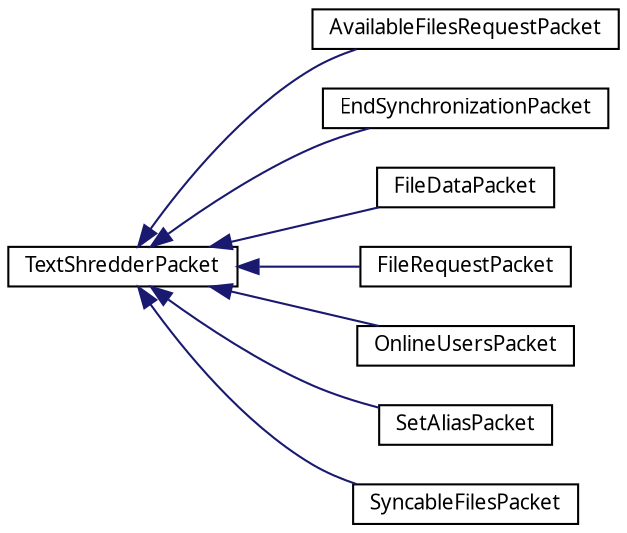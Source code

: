 digraph G
{
  edge [fontname="FreeSans.ttf",fontsize="10",labelfontname="FreeSans.ttf",labelfontsize="10"];
  node [fontname="FreeSans.ttf",fontsize="10",shape=record];
  rankdir=LR;
  Node1 [label="TextShredderPacket",height=0.2,width=0.4,color="black", fillcolor="white", style="filled",URL="$class_text_shredder_packet.html"];
  Node1 -> Node2 [dir=back,color="midnightblue",fontsize="10",style="solid",fontname="FreeSans.ttf"];
  Node2 [label="AvailableFilesRequestPacket",height=0.2,width=0.4,color="black", fillcolor="white", style="filled",URL="$class_available_files_request_packet.html"];
  Node1 -> Node3 [dir=back,color="midnightblue",fontsize="10",style="solid",fontname="FreeSans.ttf"];
  Node3 [label="EndSynchronizationPacket",height=0.2,width=0.4,color="black", fillcolor="white", style="filled",URL="$class_end_synchronization_packet.html"];
  Node1 -> Node4 [dir=back,color="midnightblue",fontsize="10",style="solid",fontname="FreeSans.ttf"];
  Node4 [label="FileDataPacket",height=0.2,width=0.4,color="black", fillcolor="white", style="filled",URL="$class_file_data_packet.html"];
  Node1 -> Node5 [dir=back,color="midnightblue",fontsize="10",style="solid",fontname="FreeSans.ttf"];
  Node5 [label="FileRequestPacket",height=0.2,width=0.4,color="black", fillcolor="white", style="filled",URL="$class_file_request_packet.html"];
  Node1 -> Node6 [dir=back,color="midnightblue",fontsize="10",style="solid",fontname="FreeSans.ttf"];
  Node6 [label="OnlineUsersPacket",height=0.2,width=0.4,color="black", fillcolor="white", style="filled",URL="$class_online_users_packet.html"];
  Node1 -> Node7 [dir=back,color="midnightblue",fontsize="10",style="solid",fontname="FreeSans.ttf"];
  Node7 [label="SetAliasPacket",height=0.2,width=0.4,color="black", fillcolor="white", style="filled",URL="$class_set_alias_packet.html"];
  Node1 -> Node8 [dir=back,color="midnightblue",fontsize="10",style="solid",fontname="FreeSans.ttf"];
  Node8 [label="SyncableFilesPacket",height=0.2,width=0.4,color="black", fillcolor="white", style="filled",URL="$class_syncable_files_packet.html"];
}
